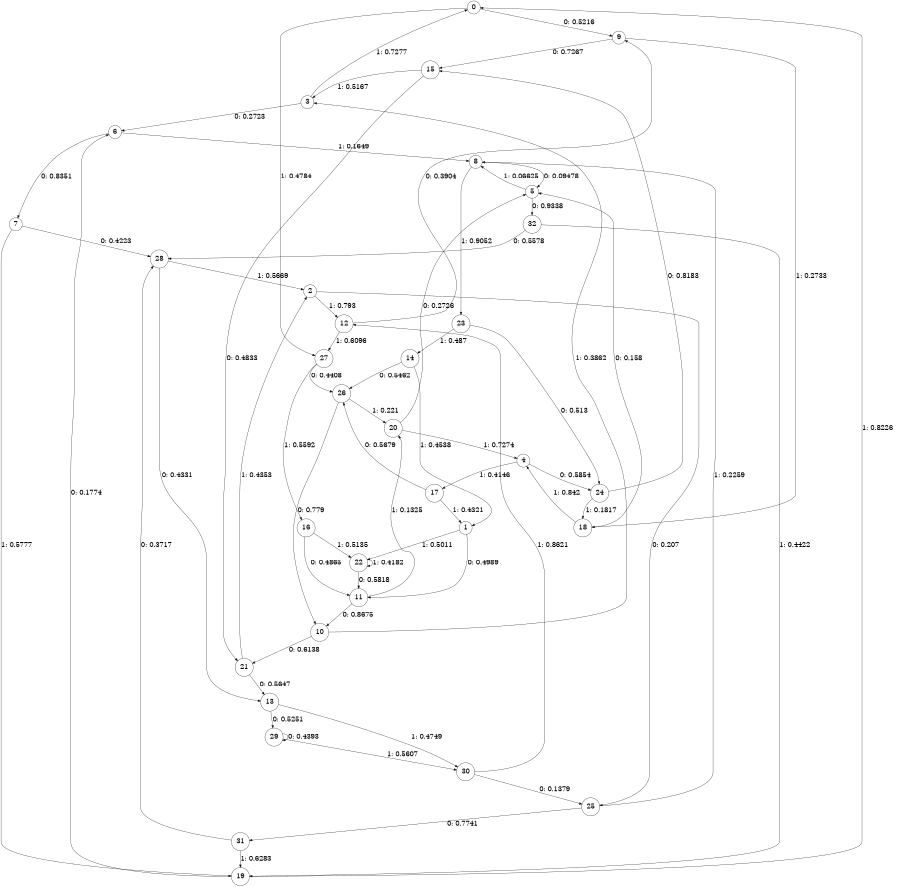 digraph "ch24faceL6" {
size = "6,8.5";
ratio = "fill";
node [shape = circle];
node [fontsize = 24];
edge [fontsize = 24];
0 -> 9 [label = "0: 0.5216   "];
0 -> 27 [label = "1: 0.4784   "];
1 -> 11 [label = "0: 0.4989   "];
1 -> 22 [label = "1: 0.5011   "];
2 -> 25 [label = "0: 0.207    "];
2 -> 12 [label = "1: 0.793    "];
3 -> 6 [label = "0: 0.2723   "];
3 -> 0 [label = "1: 0.7277   "];
4 -> 24 [label = "0: 0.5854   "];
4 -> 17 [label = "1: 0.4146   "];
5 -> 32 [label = "0: 0.9338   "];
5 -> 8 [label = "1: 0.06625  "];
6 -> 7 [label = "0: 0.8351   "];
6 -> 8 [label = "1: 0.1649   "];
7 -> 28 [label = "0: 0.4223   "];
7 -> 19 [label = "1: 0.5777   "];
8 -> 5 [label = "0: 0.09478  "];
8 -> 23 [label = "1: 0.9052   "];
9 -> 15 [label = "0: 0.7267   "];
9 -> 18 [label = "1: 0.2733   "];
10 -> 21 [label = "0: 0.6138   "];
10 -> 3 [label = "1: 0.3862   "];
11 -> 10 [label = "0: 0.8675   "];
11 -> 20 [label = "1: 0.1325   "];
12 -> 9 [label = "0: 0.3904   "];
12 -> 27 [label = "1: 0.6096   "];
13 -> 29 [label = "0: 0.5251   "];
13 -> 30 [label = "1: 0.4749   "];
14 -> 26 [label = "0: 0.5462   "];
14 -> 1 [label = "1: 0.4538   "];
15 -> 21 [label = "0: 0.4833   "];
15 -> 3 [label = "1: 0.5167   "];
16 -> 11 [label = "0: 0.4865   "];
16 -> 22 [label = "1: 0.5135   "];
17 -> 26 [label = "0: 0.5679   "];
17 -> 1 [label = "1: 0.4321   "];
18 -> 5 [label = "0: 0.158    "];
18 -> 4 [label = "1: 0.842    "];
19 -> 6 [label = "0: 0.1774   "];
19 -> 0 [label = "1: 0.8226   "];
20 -> 5 [label = "0: 0.2726   "];
20 -> 4 [label = "1: 0.7274   "];
21 -> 13 [label = "0: 0.5647   "];
21 -> 2 [label = "1: 0.4353   "];
22 -> 11 [label = "0: 0.5818   "];
22 -> 22 [label = "1: 0.4182   "];
23 -> 24 [label = "0: 0.513    "];
23 -> 14 [label = "1: 0.487    "];
24 -> 15 [label = "0: 0.8183   "];
24 -> 18 [label = "1: 0.1817   "];
25 -> 31 [label = "0: 0.7741   "];
25 -> 8 [label = "1: 0.2259   "];
26 -> 10 [label = "0: 0.779    "];
26 -> 20 [label = "1: 0.221    "];
27 -> 26 [label = "0: 0.4408   "];
27 -> 16 [label = "1: 0.5592   "];
28 -> 13 [label = "0: 0.4331   "];
28 -> 2 [label = "1: 0.5669   "];
29 -> 29 [label = "0: 0.4393   "];
29 -> 30 [label = "1: 0.5607   "];
30 -> 25 [label = "0: 0.1379   "];
30 -> 12 [label = "1: 0.8621   "];
31 -> 28 [label = "0: 0.3717   "];
31 -> 19 [label = "1: 0.6283   "];
32 -> 28 [label = "0: 0.5578   "];
32 -> 19 [label = "1: 0.4422   "];
}